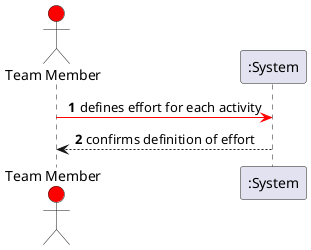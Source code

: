 @startuml
'Lines in red are assumed relationships and are not clearly defined yet
'therefore Actor may change.

skinparam sequenceMessageAlign center
autonumber

actor "Team Member" #red
participant ":System" as System

"Team Member" -[#red]> System: defines effort for each activity
System --> "Team Member": confirms definition of effort
@enduml